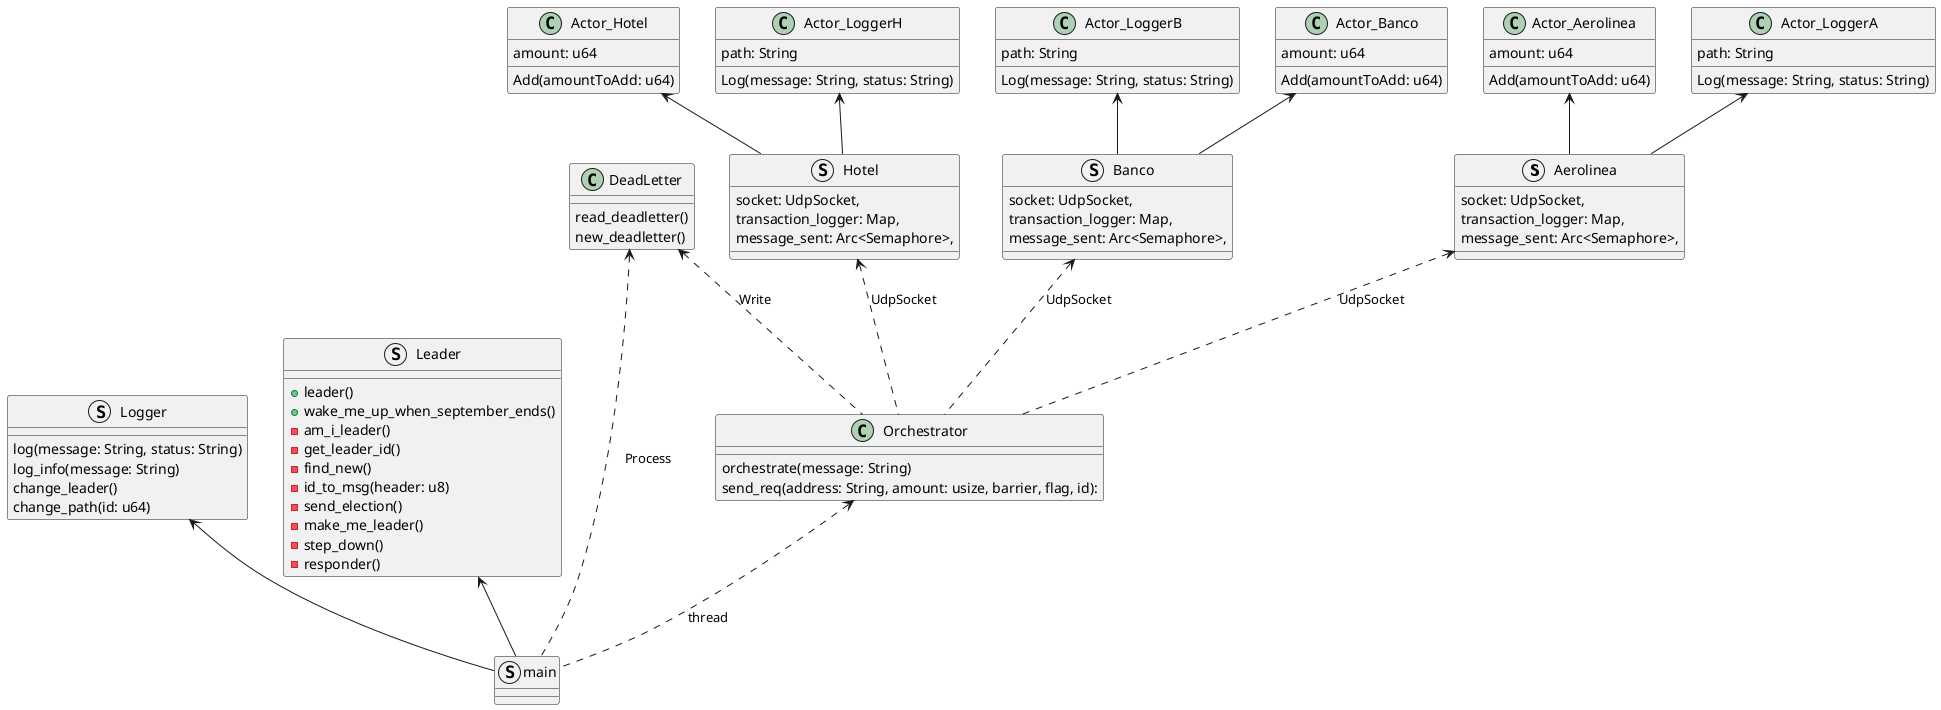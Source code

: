 @startuml
'https://plantuml.com/class-diagram

struct Aerolinea {
    socket: UdpSocket,
    transaction_logger: Map,
    message_sent: Arc<Semaphore>,
}

class Actor_Aerolinea {
    amount: u64
    Add(amountToAdd: u64)
}

class Actor_LoggerA {
    path: String
    Log(message: String, status: String)
}

struct Hotel {
    socket: UdpSocket,
    transaction_logger: Map,
    message_sent: Arc<Semaphore>,
}

class Actor_Hotel {
    amount: u64
    Add(amountToAdd: u64)
}

class Actor_LoggerB {
    path: String
    Log(message: String, status: String)
}

struct Banco {
    socket: UdpSocket,
    transaction_logger: Map,
    message_sent: Arc<Semaphore>,
}

class Actor_Banco {
    amount: u64
    Add(amountToAdd: u64)
}

class Actor_LoggerH {
    path: String
    Log(message: String, status: String)
}

struct main {
}

struct Logger {
    log(message: String, status: String)
    log_info(message: String)
    change_leader()
    change_path(id: u64)
}

class Orchestrator {
    orchestrate(message: String)
    send_req(address: String, amount: usize, barrier, flag, id):
}

struct Leader {
    + leader()
    + wake_me_up_when_september_ends()
    - am_i_leader()
    - get_leader_id()
    - find_new()
    - id_to_msg(header: u8)
    - send_election()
    - make_me_leader()
    - step_down()
    - responder()
}

class DeadLetter {
    read_deadletter()
    new_deadletter()
}

Leader <-- main
Logger <-- main

Actor_Aerolinea <-- Aerolinea
Actor_LoggerA <-- Aerolinea

Actor_Banco <-- Banco
Actor_LoggerB <-- Banco

Actor_Hotel <-- Hotel
Actor_LoggerH <-- Hotel

Aerolinea <.. Orchestrator: UdpSocket
Banco <.. Orchestrator: UdpSocket
Hotel <.. Orchestrator: UdpSocket
Orchestrator <.. main: thread
DeadLetter <.. main: Process
DeadLetter <.. Orchestrator: Write


@enduml

